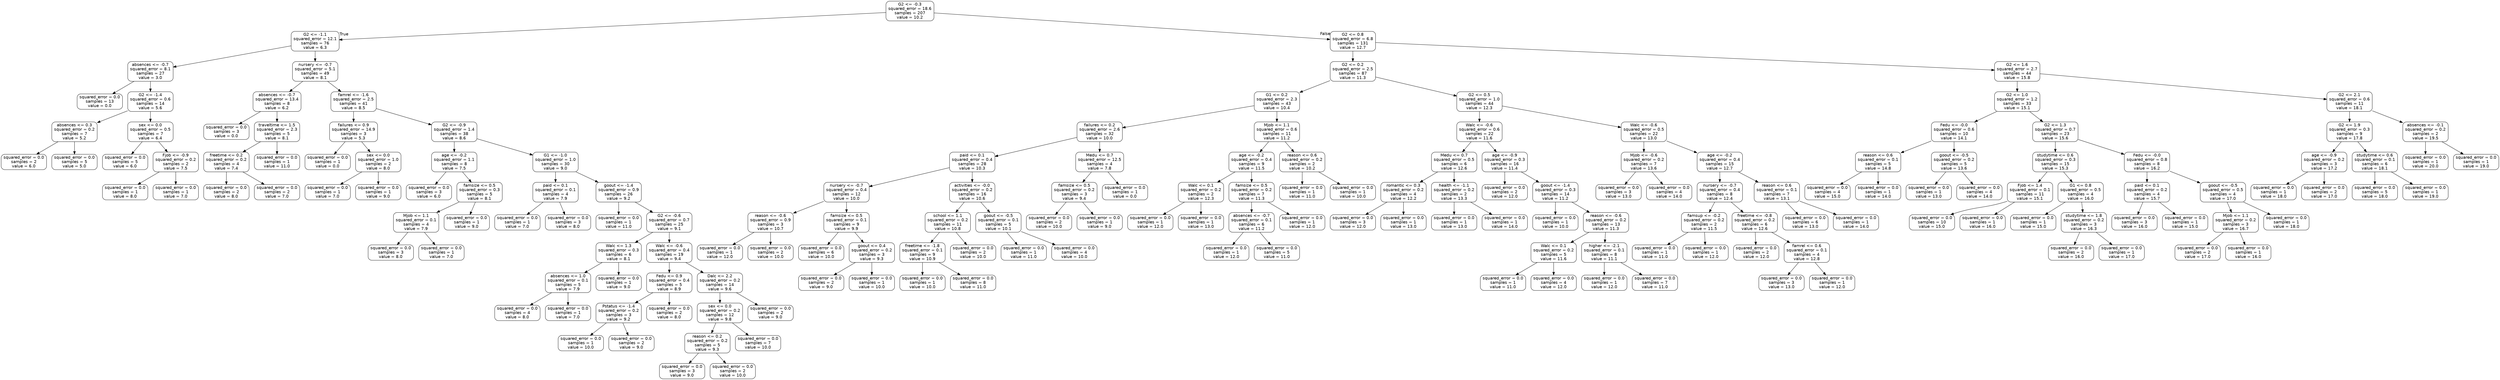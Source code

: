 digraph Tree {
node [shape=box, style="rounded", color="black", fontname="helvetica"] ;
edge [fontname="helvetica"] ;
0 [label="G2 <= -0.3\nsquared_error = 18.6\nsamples = 207\nvalue = 10.2"] ;
1 [label="G2 <= -1.1\nsquared_error = 12.1\nsamples = 76\nvalue = 6.3"] ;
0 -> 1 [labeldistance=2.5, labelangle=45, headlabel="True"] ;
2 [label="absences <= -0.7\nsquared_error = 8.1\nsamples = 27\nvalue = 3.0"] ;
1 -> 2 ;
3 [label="squared_error = 0.0\nsamples = 13\nvalue = 0.0"] ;
2 -> 3 ;
4 [label="G2 <= -1.4\nsquared_error = 0.6\nsamples = 14\nvalue = 5.6"] ;
2 -> 4 ;
5 [label="absences <= 0.3\nsquared_error = 0.2\nsamples = 7\nvalue = 5.2"] ;
4 -> 5 ;
6 [label="squared_error = 0.0\nsamples = 2\nvalue = 6.0"] ;
5 -> 6 ;
7 [label="squared_error = 0.0\nsamples = 5\nvalue = 5.0"] ;
5 -> 7 ;
8 [label="sex <= 0.0\nsquared_error = 0.5\nsamples = 7\nvalue = 6.4"] ;
4 -> 8 ;
9 [label="squared_error = 0.0\nsamples = 5\nvalue = 6.0"] ;
8 -> 9 ;
10 [label="Fjob <= -0.9\nsquared_error = 0.2\nsamples = 2\nvalue = 7.5"] ;
8 -> 10 ;
11 [label="squared_error = 0.0\nsamples = 1\nvalue = 8.0"] ;
10 -> 11 ;
12 [label="squared_error = 0.0\nsamples = 1\nvalue = 7.0"] ;
10 -> 12 ;
13 [label="nursery <= -0.7\nsquared_error = 5.1\nsamples = 49\nvalue = 8.1"] ;
1 -> 13 ;
14 [label="absences <= -0.7\nsquared_error = 13.4\nsamples = 8\nvalue = 6.2"] ;
13 -> 14 ;
15 [label="squared_error = 0.0\nsamples = 3\nvalue = 0.0"] ;
14 -> 15 ;
16 [label="traveltime <= 1.5\nsquared_error = 2.3\nsamples = 5\nvalue = 8.1"] ;
14 -> 16 ;
17 [label="freetime <= 0.2\nsquared_error = 0.2\nsamples = 4\nvalue = 7.4"] ;
16 -> 17 ;
18 [label="squared_error = 0.0\nsamples = 2\nvalue = 8.0"] ;
17 -> 18 ;
19 [label="squared_error = 0.0\nsamples = 2\nvalue = 7.0"] ;
17 -> 19 ;
20 [label="squared_error = 0.0\nsamples = 1\nvalue = 11.0"] ;
16 -> 20 ;
21 [label="famrel <= -1.6\nsquared_error = 2.5\nsamples = 41\nvalue = 8.5"] ;
13 -> 21 ;
22 [label="failures <= 0.9\nsquared_error = 14.9\nsamples = 3\nvalue = 5.3"] ;
21 -> 22 ;
23 [label="squared_error = 0.0\nsamples = 1\nvalue = 0.0"] ;
22 -> 23 ;
24 [label="sex <= 0.0\nsquared_error = 1.0\nsamples = 2\nvalue = 8.0"] ;
22 -> 24 ;
25 [label="squared_error = 0.0\nsamples = 1\nvalue = 7.0"] ;
24 -> 25 ;
26 [label="squared_error = 0.0\nsamples = 1\nvalue = 9.0"] ;
24 -> 26 ;
27 [label="G2 <= -0.9\nsquared_error = 1.4\nsamples = 38\nvalue = 8.6"] ;
21 -> 27 ;
28 [label="age <= -0.2\nsquared_error = 1.1\nsamples = 8\nvalue = 7.5"] ;
27 -> 28 ;
29 [label="squared_error = 0.0\nsamples = 3\nvalue = 6.0"] ;
28 -> 29 ;
30 [label="famsize <= 0.5\nsquared_error = 0.3\nsamples = 5\nvalue = 8.1"] ;
28 -> 30 ;
31 [label="Mjob <= 1.1\nsquared_error = 0.1\nsamples = 4\nvalue = 7.9"] ;
30 -> 31 ;
32 [label="squared_error = 0.0\nsamples = 3\nvalue = 8.0"] ;
31 -> 32 ;
33 [label="squared_error = 0.0\nsamples = 1\nvalue = 7.0"] ;
31 -> 33 ;
34 [label="squared_error = 0.0\nsamples = 1\nvalue = 9.0"] ;
30 -> 34 ;
35 [label="G1 <= -1.0\nsquared_error = 1.0\nsamples = 30\nvalue = 9.0"] ;
27 -> 35 ;
36 [label="paid <= 0.1\nsquared_error = 0.1\nsamples = 4\nvalue = 7.9"] ;
35 -> 36 ;
37 [label="squared_error = 0.0\nsamples = 1\nvalue = 7.0"] ;
36 -> 37 ;
38 [label="squared_error = 0.0\nsamples = 3\nvalue = 8.0"] ;
36 -> 38 ;
39 [label="goout <= -1.4\nsquared_error = 0.9\nsamples = 26\nvalue = 9.2"] ;
35 -> 39 ;
40 [label="squared_error = 0.0\nsamples = 1\nvalue = 11.0"] ;
39 -> 40 ;
41 [label="G2 <= -0.6\nsquared_error = 0.7\nsamples = 25\nvalue = 9.1"] ;
39 -> 41 ;
42 [label="Walc <= 1.3\nsquared_error = 0.3\nsamples = 6\nvalue = 8.1"] ;
41 -> 42 ;
43 [label="absences <= 1.0\nsquared_error = 0.1\nsamples = 5\nvalue = 7.9"] ;
42 -> 43 ;
44 [label="squared_error = 0.0\nsamples = 4\nvalue = 8.0"] ;
43 -> 44 ;
45 [label="squared_error = 0.0\nsamples = 1\nvalue = 7.0"] ;
43 -> 45 ;
46 [label="squared_error = 0.0\nsamples = 1\nvalue = 9.0"] ;
42 -> 46 ;
47 [label="Walc <= -0.6\nsquared_error = 0.4\nsamples = 19\nvalue = 9.4"] ;
41 -> 47 ;
48 [label="Fedu <= 0.9\nsquared_error = 0.4\nsamples = 5\nvalue = 8.9"] ;
47 -> 48 ;
49 [label="Pstatus <= -1.4\nsquared_error = 0.2\nsamples = 3\nvalue = 9.2"] ;
48 -> 49 ;
50 [label="squared_error = 0.0\nsamples = 1\nvalue = 10.0"] ;
49 -> 50 ;
51 [label="squared_error = 0.0\nsamples = 2\nvalue = 9.0"] ;
49 -> 51 ;
52 [label="squared_error = 0.0\nsamples = 2\nvalue = 8.0"] ;
48 -> 52 ;
53 [label="Dalc <= 2.2\nsquared_error = 0.2\nsamples = 14\nvalue = 9.6"] ;
47 -> 53 ;
54 [label="sex <= 0.0\nsquared_error = 0.2\nsamples = 12\nvalue = 9.8"] ;
53 -> 54 ;
55 [label="reason <= 0.2\nsquared_error = 0.2\nsamples = 5\nvalue = 9.3"] ;
54 -> 55 ;
56 [label="squared_error = 0.0\nsamples = 3\nvalue = 9.0"] ;
55 -> 56 ;
57 [label="squared_error = 0.0\nsamples = 2\nvalue = 10.0"] ;
55 -> 57 ;
58 [label="squared_error = 0.0\nsamples = 7\nvalue = 10.0"] ;
54 -> 58 ;
59 [label="squared_error = 0.0\nsamples = 2\nvalue = 9.0"] ;
53 -> 59 ;
60 [label="G2 <= 0.8\nsquared_error = 6.8\nsamples = 131\nvalue = 12.7"] ;
0 -> 60 [labeldistance=2.5, labelangle=-45, headlabel="False"] ;
61 [label="G2 <= 0.2\nsquared_error = 2.5\nsamples = 87\nvalue = 11.3"] ;
60 -> 61 ;
62 [label="G1 <= 0.2\nsquared_error = 2.3\nsamples = 43\nvalue = 10.4"] ;
61 -> 62 ;
63 [label="failures <= 0.2\nsquared_error = 2.6\nsamples = 32\nvalue = 10.0"] ;
62 -> 63 ;
64 [label="paid <= 0.1\nsquared_error = 0.4\nsamples = 28\nvalue = 10.3"] ;
63 -> 64 ;
65 [label="nursery <= -0.7\nsquared_error = 0.4\nsamples = 12\nvalue = 10.0"] ;
64 -> 65 ;
66 [label="reason <= -0.6\nsquared_error = 0.9\nsamples = 3\nvalue = 10.7"] ;
65 -> 66 ;
67 [label="squared_error = 0.0\nsamples = 1\nvalue = 12.0"] ;
66 -> 67 ;
68 [label="squared_error = 0.0\nsamples = 2\nvalue = 10.0"] ;
66 -> 68 ;
69 [label="famsize <= 0.5\nsquared_error = 0.1\nsamples = 9\nvalue = 9.9"] ;
65 -> 69 ;
70 [label="squared_error = 0.0\nsamples = 6\nvalue = 10.0"] ;
69 -> 70 ;
71 [label="goout <= 0.4\nsquared_error = 0.2\nsamples = 3\nvalue = 9.3"] ;
69 -> 71 ;
72 [label="squared_error = 0.0\nsamples = 2\nvalue = 9.0"] ;
71 -> 72 ;
73 [label="squared_error = 0.0\nsamples = 1\nvalue = 10.0"] ;
71 -> 73 ;
74 [label="activities <= -0.0\nsquared_error = 0.2\nsamples = 16\nvalue = 10.6"] ;
64 -> 74 ;
75 [label="school <= 1.1\nsquared_error = 0.2\nsamples = 11\nvalue = 10.8"] ;
74 -> 75 ;
76 [label="freetime <= -1.8\nsquared_error = 0.1\nsamples = 9\nvalue = 10.9"] ;
75 -> 76 ;
77 [label="squared_error = 0.0\nsamples = 1\nvalue = 10.0"] ;
76 -> 77 ;
78 [label="squared_error = 0.0\nsamples = 8\nvalue = 11.0"] ;
76 -> 78 ;
79 [label="squared_error = 0.0\nsamples = 2\nvalue = 10.0"] ;
75 -> 79 ;
80 [label="goout <= -0.5\nsquared_error = 0.1\nsamples = 5\nvalue = 10.1"] ;
74 -> 80 ;
81 [label="squared_error = 0.0\nsamples = 1\nvalue = 11.0"] ;
80 -> 81 ;
82 [label="squared_error = 0.0\nsamples = 4\nvalue = 10.0"] ;
80 -> 82 ;
83 [label="Medu <= 0.7\nsquared_error = 12.5\nsamples = 4\nvalue = 7.8"] ;
63 -> 83 ;
84 [label="famsize <= 0.5\nsquared_error = 0.2\nsamples = 3\nvalue = 9.4"] ;
83 -> 84 ;
85 [label="squared_error = 0.0\nsamples = 2\nvalue = 10.0"] ;
84 -> 85 ;
86 [label="squared_error = 0.0\nsamples = 1\nvalue = 9.0"] ;
84 -> 86 ;
87 [label="squared_error = 0.0\nsamples = 1\nvalue = 0.0"] ;
83 -> 87 ;
88 [label="Mjob <= 1.1\nsquared_error = 0.6\nsamples = 11\nvalue = 11.2"] ;
62 -> 88 ;
89 [label="age <= -0.2\nsquared_error = 0.4\nsamples = 9\nvalue = 11.5"] ;
88 -> 89 ;
90 [label="Walc <= 0.1\nsquared_error = 0.2\nsamples = 2\nvalue = 12.3"] ;
89 -> 90 ;
91 [label="squared_error = 0.0\nsamples = 1\nvalue = 12.0"] ;
90 -> 91 ;
92 [label="squared_error = 0.0\nsamples = 1\nvalue = 13.0"] ;
90 -> 92 ;
93 [label="famsize <= 0.5\nsquared_error = 0.2\nsamples = 7\nvalue = 11.3"] ;
89 -> 93 ;
94 [label="absences <= -0.7\nsquared_error = 0.1\nsamples = 6\nvalue = 11.2"] ;
93 -> 94 ;
95 [label="squared_error = 0.0\nsamples = 1\nvalue = 12.0"] ;
94 -> 95 ;
96 [label="squared_error = 0.0\nsamples = 5\nvalue = 11.0"] ;
94 -> 96 ;
97 [label="squared_error = 0.0\nsamples = 1\nvalue = 12.0"] ;
93 -> 97 ;
98 [label="reason <= 0.6\nsquared_error = 0.2\nsamples = 2\nvalue = 10.2"] ;
88 -> 98 ;
99 [label="squared_error = 0.0\nsamples = 1\nvalue = 11.0"] ;
98 -> 99 ;
100 [label="squared_error = 0.0\nsamples = 1\nvalue = 10.0"] ;
98 -> 100 ;
101 [label="G2 <= 0.5\nsquared_error = 1.0\nsamples = 44\nvalue = 12.3"] ;
61 -> 101 ;
102 [label="Walc <= -0.6\nsquared_error = 0.6\nsamples = 22\nvalue = 11.6"] ;
101 -> 102 ;
103 [label="Medu <= 0.7\nsquared_error = 0.5\nsamples = 6\nvalue = 12.6"] ;
102 -> 103 ;
104 [label="romantic <= 0.3\nsquared_error = 0.2\nsamples = 4\nvalue = 12.2"] ;
103 -> 104 ;
105 [label="squared_error = 0.0\nsamples = 3\nvalue = 12.0"] ;
104 -> 105 ;
106 [label="squared_error = 0.0\nsamples = 1\nvalue = 13.0"] ;
104 -> 106 ;
107 [label="health <= -1.1\nsquared_error = 0.2\nsamples = 2\nvalue = 13.3"] ;
103 -> 107 ;
108 [label="squared_error = 0.0\nsamples = 1\nvalue = 13.0"] ;
107 -> 108 ;
109 [label="squared_error = 0.0\nsamples = 1\nvalue = 14.0"] ;
107 -> 109 ;
110 [label="age <= -0.9\nsquared_error = 0.3\nsamples = 16\nvalue = 11.4"] ;
102 -> 110 ;
111 [label="squared_error = 0.0\nsamples = 2\nvalue = 12.0"] ;
110 -> 111 ;
112 [label="goout <= -1.4\nsquared_error = 0.3\nsamples = 14\nvalue = 11.2"] ;
110 -> 112 ;
113 [label="squared_error = 0.0\nsamples = 1\nvalue = 10.0"] ;
112 -> 113 ;
114 [label="reason <= -0.6\nsquared_error = 0.2\nsamples = 13\nvalue = 11.3"] ;
112 -> 114 ;
115 [label="Walc <= 0.1\nsquared_error = 0.2\nsamples = 5\nvalue = 11.6"] ;
114 -> 115 ;
116 [label="squared_error = 0.0\nsamples = 1\nvalue = 11.0"] ;
115 -> 116 ;
117 [label="squared_error = 0.0\nsamples = 4\nvalue = 12.0"] ;
115 -> 117 ;
118 [label="higher <= -2.1\nsquared_error = 0.1\nsamples = 8\nvalue = 11.1"] ;
114 -> 118 ;
119 [label="squared_error = 0.0\nsamples = 1\nvalue = 12.0"] ;
118 -> 119 ;
120 [label="squared_error = 0.0\nsamples = 7\nvalue = 11.0"] ;
118 -> 120 ;
121 [label="Walc <= -0.6\nsquared_error = 0.5\nsamples = 22\nvalue = 13.0"] ;
101 -> 121 ;
122 [label="Mjob <= -0.6\nsquared_error = 0.2\nsamples = 7\nvalue = 13.6"] ;
121 -> 122 ;
123 [label="squared_error = 0.0\nsamples = 3\nvalue = 13.0"] ;
122 -> 123 ;
124 [label="squared_error = 0.0\nsamples = 4\nvalue = 14.0"] ;
122 -> 124 ;
125 [label="age <= -0.2\nsquared_error = 0.4\nsamples = 15\nvalue = 12.7"] ;
121 -> 125 ;
126 [label="nursery <= -0.7\nsquared_error = 0.4\nsamples = 8\nvalue = 12.4"] ;
125 -> 126 ;
127 [label="famsup <= -0.2\nsquared_error = 0.2\nsamples = 2\nvalue = 11.5"] ;
126 -> 127 ;
128 [label="squared_error = 0.0\nsamples = 1\nvalue = 11.0"] ;
127 -> 128 ;
129 [label="squared_error = 0.0\nsamples = 1\nvalue = 12.0"] ;
127 -> 129 ;
130 [label="freetime <= -0.8\nsquared_error = 0.2\nsamples = 6\nvalue = 12.6"] ;
126 -> 130 ;
131 [label="squared_error = 0.0\nsamples = 2\nvalue = 12.0"] ;
130 -> 131 ;
132 [label="famrel <= 0.6\nsquared_error = 0.1\nsamples = 4\nvalue = 12.8"] ;
130 -> 132 ;
133 [label="squared_error = 0.0\nsamples = 3\nvalue = 13.0"] ;
132 -> 133 ;
134 [label="squared_error = 0.0\nsamples = 1\nvalue = 12.0"] ;
132 -> 134 ;
135 [label="reason <= 0.6\nsquared_error = 0.1\nsamples = 7\nvalue = 13.1"] ;
125 -> 135 ;
136 [label="squared_error = 0.0\nsamples = 6\nvalue = 13.0"] ;
135 -> 136 ;
137 [label="squared_error = 0.0\nsamples = 1\nvalue = 14.0"] ;
135 -> 137 ;
138 [label="G2 <= 1.6\nsquared_error = 2.7\nsamples = 44\nvalue = 15.8"] ;
60 -> 138 ;
139 [label="G2 <= 1.0\nsquared_error = 1.2\nsamples = 33\nvalue = 15.1"] ;
138 -> 139 ;
140 [label="Fedu <= -0.0\nsquared_error = 0.6\nsamples = 10\nvalue = 14.1"] ;
139 -> 140 ;
141 [label="reason <= 0.6\nsquared_error = 0.1\nsamples = 5\nvalue = 14.8"] ;
140 -> 141 ;
142 [label="squared_error = 0.0\nsamples = 4\nvalue = 15.0"] ;
141 -> 142 ;
143 [label="squared_error = 0.0\nsamples = 1\nvalue = 14.0"] ;
141 -> 143 ;
144 [label="goout <= -0.5\nsquared_error = 0.2\nsamples = 5\nvalue = 13.6"] ;
140 -> 144 ;
145 [label="squared_error = 0.0\nsamples = 1\nvalue = 13.0"] ;
144 -> 145 ;
146 [label="squared_error = 0.0\nsamples = 4\nvalue = 14.0"] ;
144 -> 146 ;
147 [label="G2 <= 1.3\nsquared_error = 0.7\nsamples = 23\nvalue = 15.6"] ;
139 -> 147 ;
148 [label="studytime <= 0.6\nsquared_error = 0.3\nsamples = 15\nvalue = 15.3"] ;
147 -> 148 ;
149 [label="Fjob <= 1.4\nsquared_error = 0.1\nsamples = 11\nvalue = 15.1"] ;
148 -> 149 ;
150 [label="squared_error = 0.0\nsamples = 10\nvalue = 15.0"] ;
149 -> 150 ;
151 [label="squared_error = 0.0\nsamples = 1\nvalue = 16.0"] ;
149 -> 151 ;
152 [label="G1 <= 0.8\nsquared_error = 0.5\nsamples = 4\nvalue = 16.0"] ;
148 -> 152 ;
153 [label="squared_error = 0.0\nsamples = 1\nvalue = 15.0"] ;
152 -> 153 ;
154 [label="studytime <= 1.8\nsquared_error = 0.2\nsamples = 3\nvalue = 16.3"] ;
152 -> 154 ;
155 [label="squared_error = 0.0\nsamples = 2\nvalue = 16.0"] ;
154 -> 155 ;
156 [label="squared_error = 0.0\nsamples = 1\nvalue = 17.0"] ;
154 -> 156 ;
157 [label="Fedu <= -0.0\nsquared_error = 0.8\nsamples = 8\nvalue = 16.2"] ;
147 -> 157 ;
158 [label="paid <= 0.1\nsquared_error = 0.2\nsamples = 4\nvalue = 15.7"] ;
157 -> 158 ;
159 [label="squared_error = 0.0\nsamples = 3\nvalue = 16.0"] ;
158 -> 159 ;
160 [label="squared_error = 0.0\nsamples = 1\nvalue = 15.0"] ;
158 -> 160 ;
161 [label="goout <= -0.5\nsquared_error = 0.5\nsamples = 4\nvalue = 17.0"] ;
157 -> 161 ;
162 [label="Mjob <= 1.1\nsquared_error = 0.2\nsamples = 3\nvalue = 16.7"] ;
161 -> 162 ;
163 [label="squared_error = 0.0\nsamples = 2\nvalue = 17.0"] ;
162 -> 163 ;
164 [label="squared_error = 0.0\nsamples = 1\nvalue = 16.0"] ;
162 -> 164 ;
165 [label="squared_error = 0.0\nsamples = 1\nvalue = 18.0"] ;
161 -> 165 ;
166 [label="G2 <= 2.1\nsquared_error = 0.6\nsamples = 11\nvalue = 18.1"] ;
138 -> 166 ;
167 [label="G2 <= 1.9\nsquared_error = 0.3\nsamples = 9\nvalue = 17.8"] ;
166 -> 167 ;
168 [label="age <= -0.9\nsquared_error = 0.2\nsamples = 3\nvalue = 17.2"] ;
167 -> 168 ;
169 [label="squared_error = 0.0\nsamples = 1\nvalue = 18.0"] ;
168 -> 169 ;
170 [label="squared_error = 0.0\nsamples = 2\nvalue = 17.0"] ;
168 -> 170 ;
171 [label="studytime <= 0.6\nsquared_error = 0.1\nsamples = 6\nvalue = 18.1"] ;
167 -> 171 ;
172 [label="squared_error = 0.0\nsamples = 5\nvalue = 18.0"] ;
171 -> 172 ;
173 [label="squared_error = 0.0\nsamples = 1\nvalue = 19.0"] ;
171 -> 173 ;
174 [label="absences <= -0.1\nsquared_error = 0.2\nsamples = 2\nvalue = 19.5"] ;
166 -> 174 ;
175 [label="squared_error = 0.0\nsamples = 1\nvalue = 20.0"] ;
174 -> 175 ;
176 [label="squared_error = 0.0\nsamples = 1\nvalue = 19.0"] ;
174 -> 176 ;
}